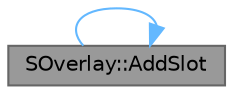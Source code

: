digraph "SOverlay::AddSlot"
{
 // INTERACTIVE_SVG=YES
 // LATEX_PDF_SIZE
  bgcolor="transparent";
  edge [fontname=Helvetica,fontsize=10,labelfontname=Helvetica,labelfontsize=10];
  node [fontname=Helvetica,fontsize=10,shape=box,height=0.2,width=0.4];
  rankdir="LR";
  Node1 [id="Node000001",label="SOverlay::AddSlot",height=0.2,width=0.4,color="gray40", fillcolor="grey60", style="filled", fontcolor="black",tooltip="Adds a slot at the specified location (ignores Z-order)"];
  Node1 -> Node1 [id="edge1_Node000001_Node000001",color="steelblue1",style="solid",tooltip=" "];
}
